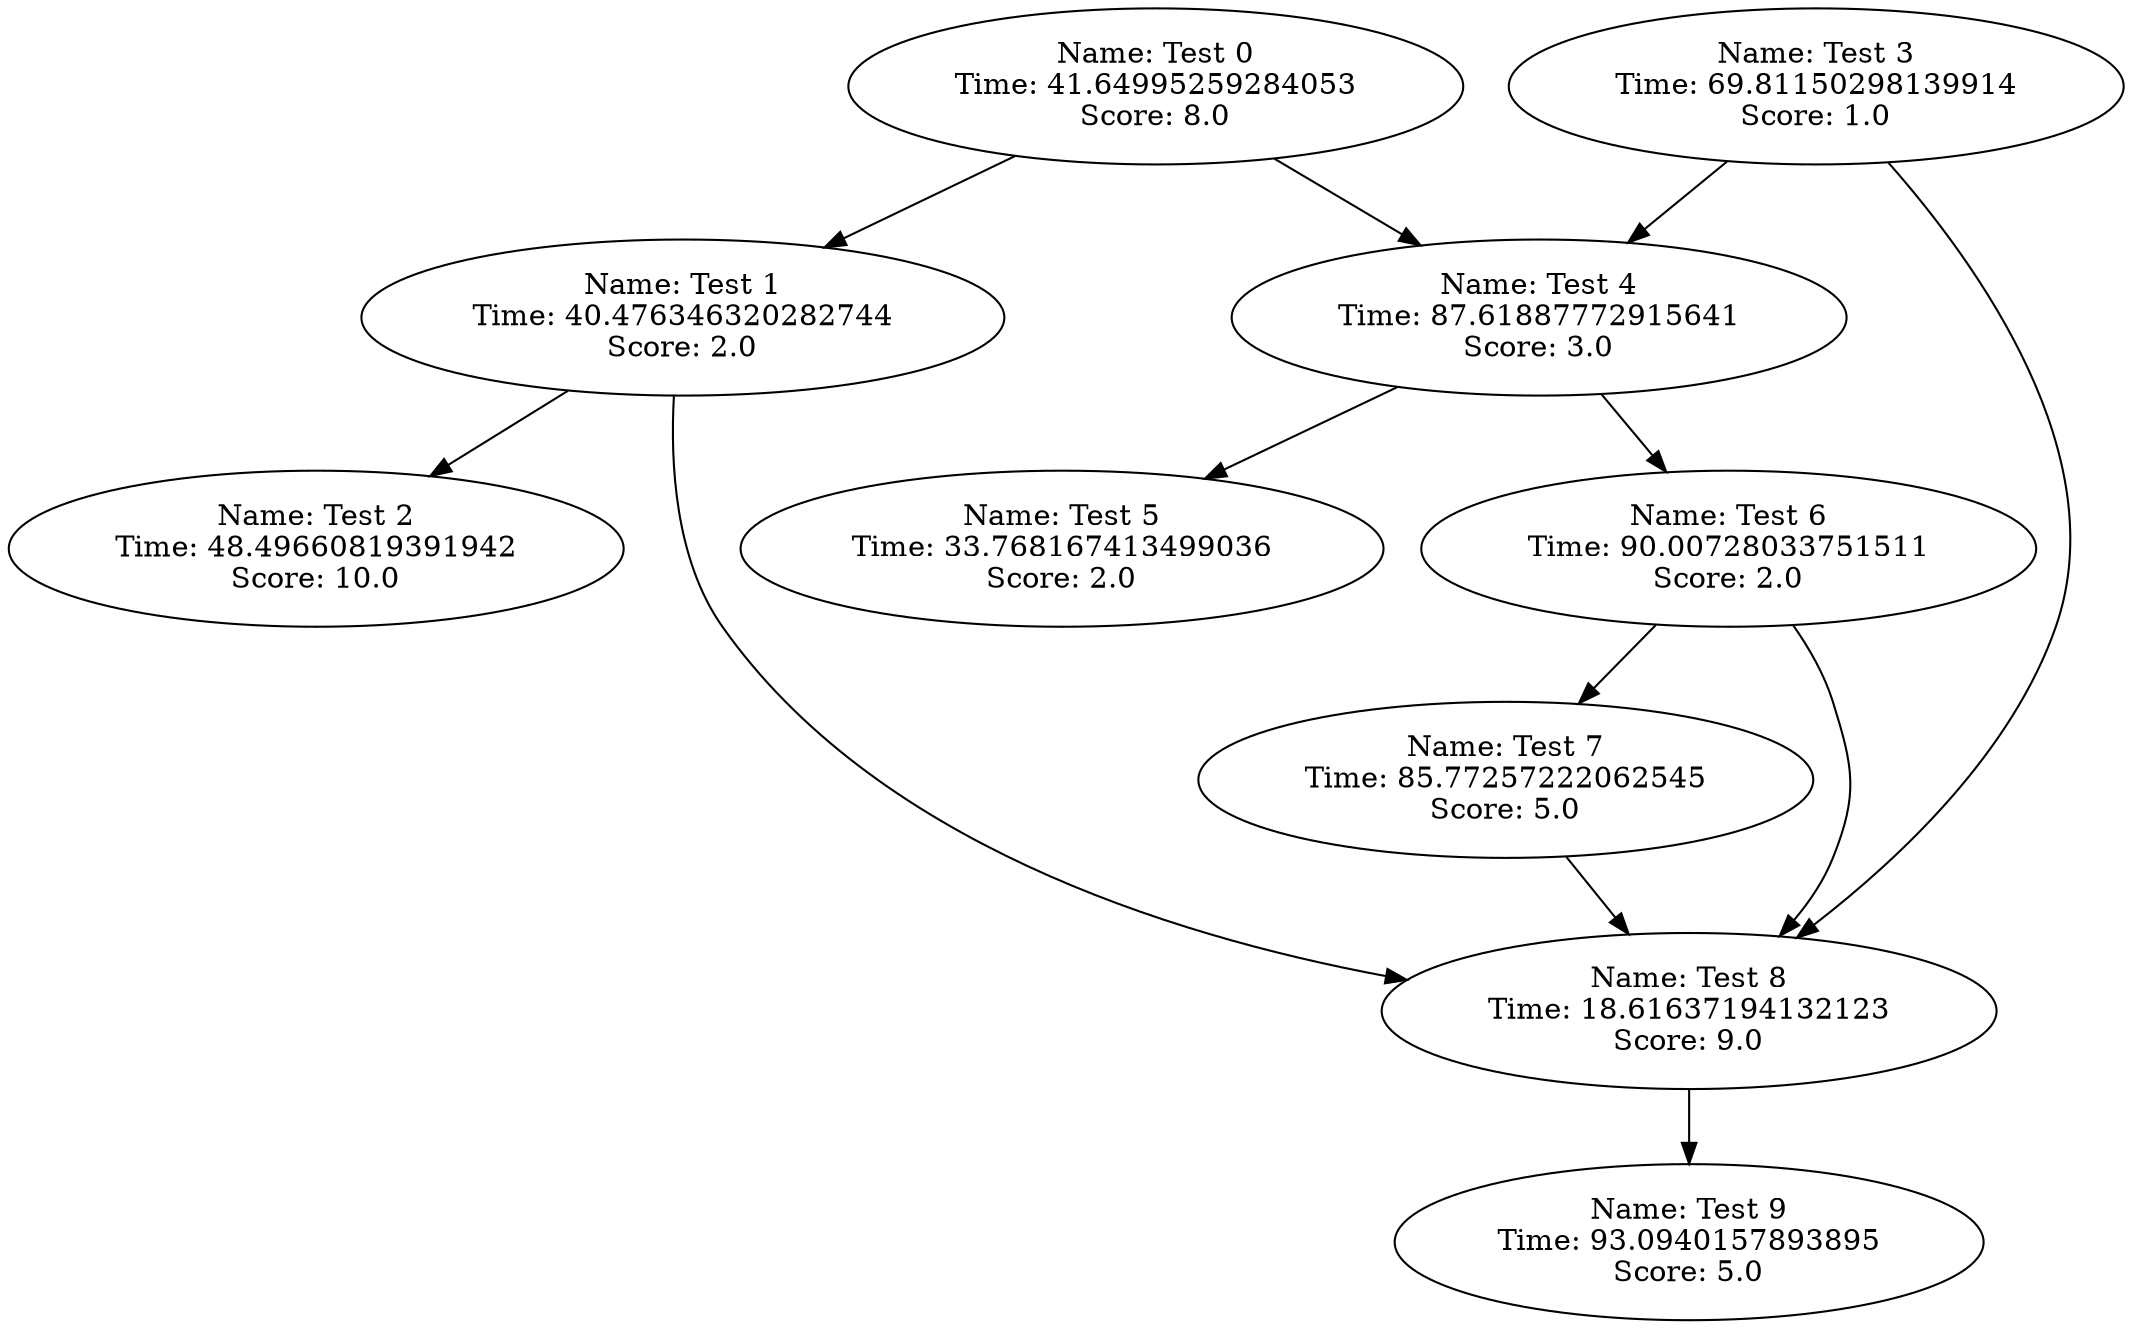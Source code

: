 // Dependency Graph
digraph {
	"Test 0" [label="Name: Test 0
Time: 41.64995259284053
Score: 8.0"]
	"Test 1" [label="Name: Test 1
Time: 40.476346320282744
Score: 2.0"]
	"Test 2" [label="Name: Test 2
Time: 48.49660819391942
Score: 10.0"]
	"Test 3" [label="Name: Test 3
Time: 69.81150298139914
Score: 1.0"]
	"Test 4" [label="Name: Test 4
Time: 87.61887772915641
Score: 3.0"]
	"Test 5" [label="Name: Test 5
Time: 33.768167413499036
Score: 2.0"]
	"Test 6" [label="Name: Test 6
Time: 90.00728033751511
Score: 2.0"]
	"Test 7" [label="Name: Test 7
Time: 85.77257222062545
Score: 5.0"]
	"Test 8" [label="Name: Test 8
Time: 18.61637194132123
Score: 9.0"]
	"Test 9" [label="Name: Test 9
Time: 93.0940157893895
Score: 5.0"]
	"Test 0" -> "Test 1"
	"Test 1" -> "Test 2"
	"Test 0" -> "Test 4"
	"Test 3" -> "Test 4"
	"Test 4" -> "Test 5"
	"Test 4" -> "Test 6"
	"Test 6" -> "Test 7"
	"Test 1" -> "Test 8"
	"Test 3" -> "Test 8"
	"Test 6" -> "Test 8"
	"Test 7" -> "Test 8"
	"Test 8" -> "Test 9"
}

